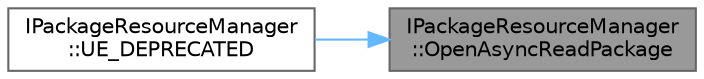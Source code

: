 digraph "IPackageResourceManager::OpenAsyncReadPackage"
{
 // INTERACTIVE_SVG=YES
 // LATEX_PDF_SIZE
  bgcolor="transparent";
  edge [fontname=Helvetica,fontsize=10,labelfontname=Helvetica,labelfontsize=10];
  node [fontname=Helvetica,fontsize=10,shape=box,height=0.2,width=0.4];
  rankdir="RL";
  Node1 [id="Node000001",label="IPackageResourceManager\l::OpenAsyncReadPackage",height=0.2,width=0.4,color="gray40", fillcolor="grey60", style="filled", fontcolor="black",tooltip="Open an IAsyncReadFileHandle to asynchronously read the bytes of the package."];
  Node1 -> Node2 [id="edge1_Node000001_Node000002",dir="back",color="steelblue1",style="solid",tooltip=" "];
  Node2 [id="Node000002",label="IPackageResourceManager\l::UE_DEPRECATED",height=0.2,width=0.4,color="grey40", fillcolor="white", style="filled",URL="$d9/d3d/classIPackageResourceManager.html#a126eb052c5dc358ab92434079616e90c",tooltip=" "];
}

